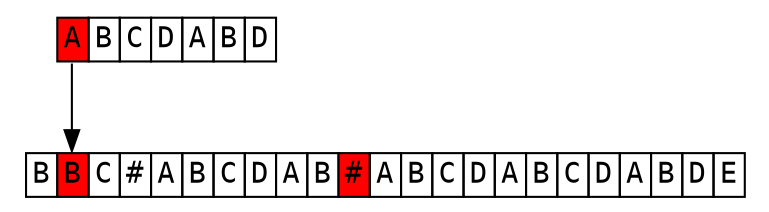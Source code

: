 digraph g {
    node [fontname="Monaco, Consolas",shape =plaintext,height=.1];
    node_t [label = <
    <TABLE BORDER="0" CELLBORDER="1" CELLSPACING="0">
    <TR>
    <TD PORT="f0">B</TD>
    <TD PORT="f1" bgcolor="red">B</TD>
    <TD PORT="f2">C</TD>
    <TD PORT="f3">#</TD>
    <TD PORT="f4">A</TD>
    <TD PORT="f5">B</TD>
    <TD PORT="f6">C</TD>
    <TD PORT="f7">D</TD>
    <TD PORT="f8">A</TD>
    <TD PORT="f9">B</TD>
    <TD PORT="f10" bgcolor="red">#</TD>
    <TD PORT="f11">A</TD>
    <TD PORT="f12">B</TD>
    <TD PORT="f13">C</TD>
    <TD PORT="f14">D</TD>
    <TD PORT="f15">A</TD>
    <TD PORT="f16">B</TD>
    <TD PORT="f17">C</TD>
    <TD PORT="f18">D</TD>
    <TD PORT="f19">A</TD>
    <TD PORT="f20">B</TD>
    <TD PORT="f21">D</TD>
    <TD PORT="f22">E</TD>
    </TR>
    </TABLE>>];

    node_s [label = <
    <TABLE BORDER="0" CELLBORDER="1" CELLSPACING="0">
    <TR>
    <TD PORT="f0" bgcolor="red">A</TD>
    <TD PORT="f1">B</TD>
    <TD PORT="f2">C</TD>
    <TD PORT="f3">D</TD>
    <TD PORT="f4">A</TD>
    <TD PORT="f5">B</TD>
    <TD PORT="f6">D</TD>
    </TR>
    </TABLE>>];

    "node_s":f0 -> "node_t":f1
}
